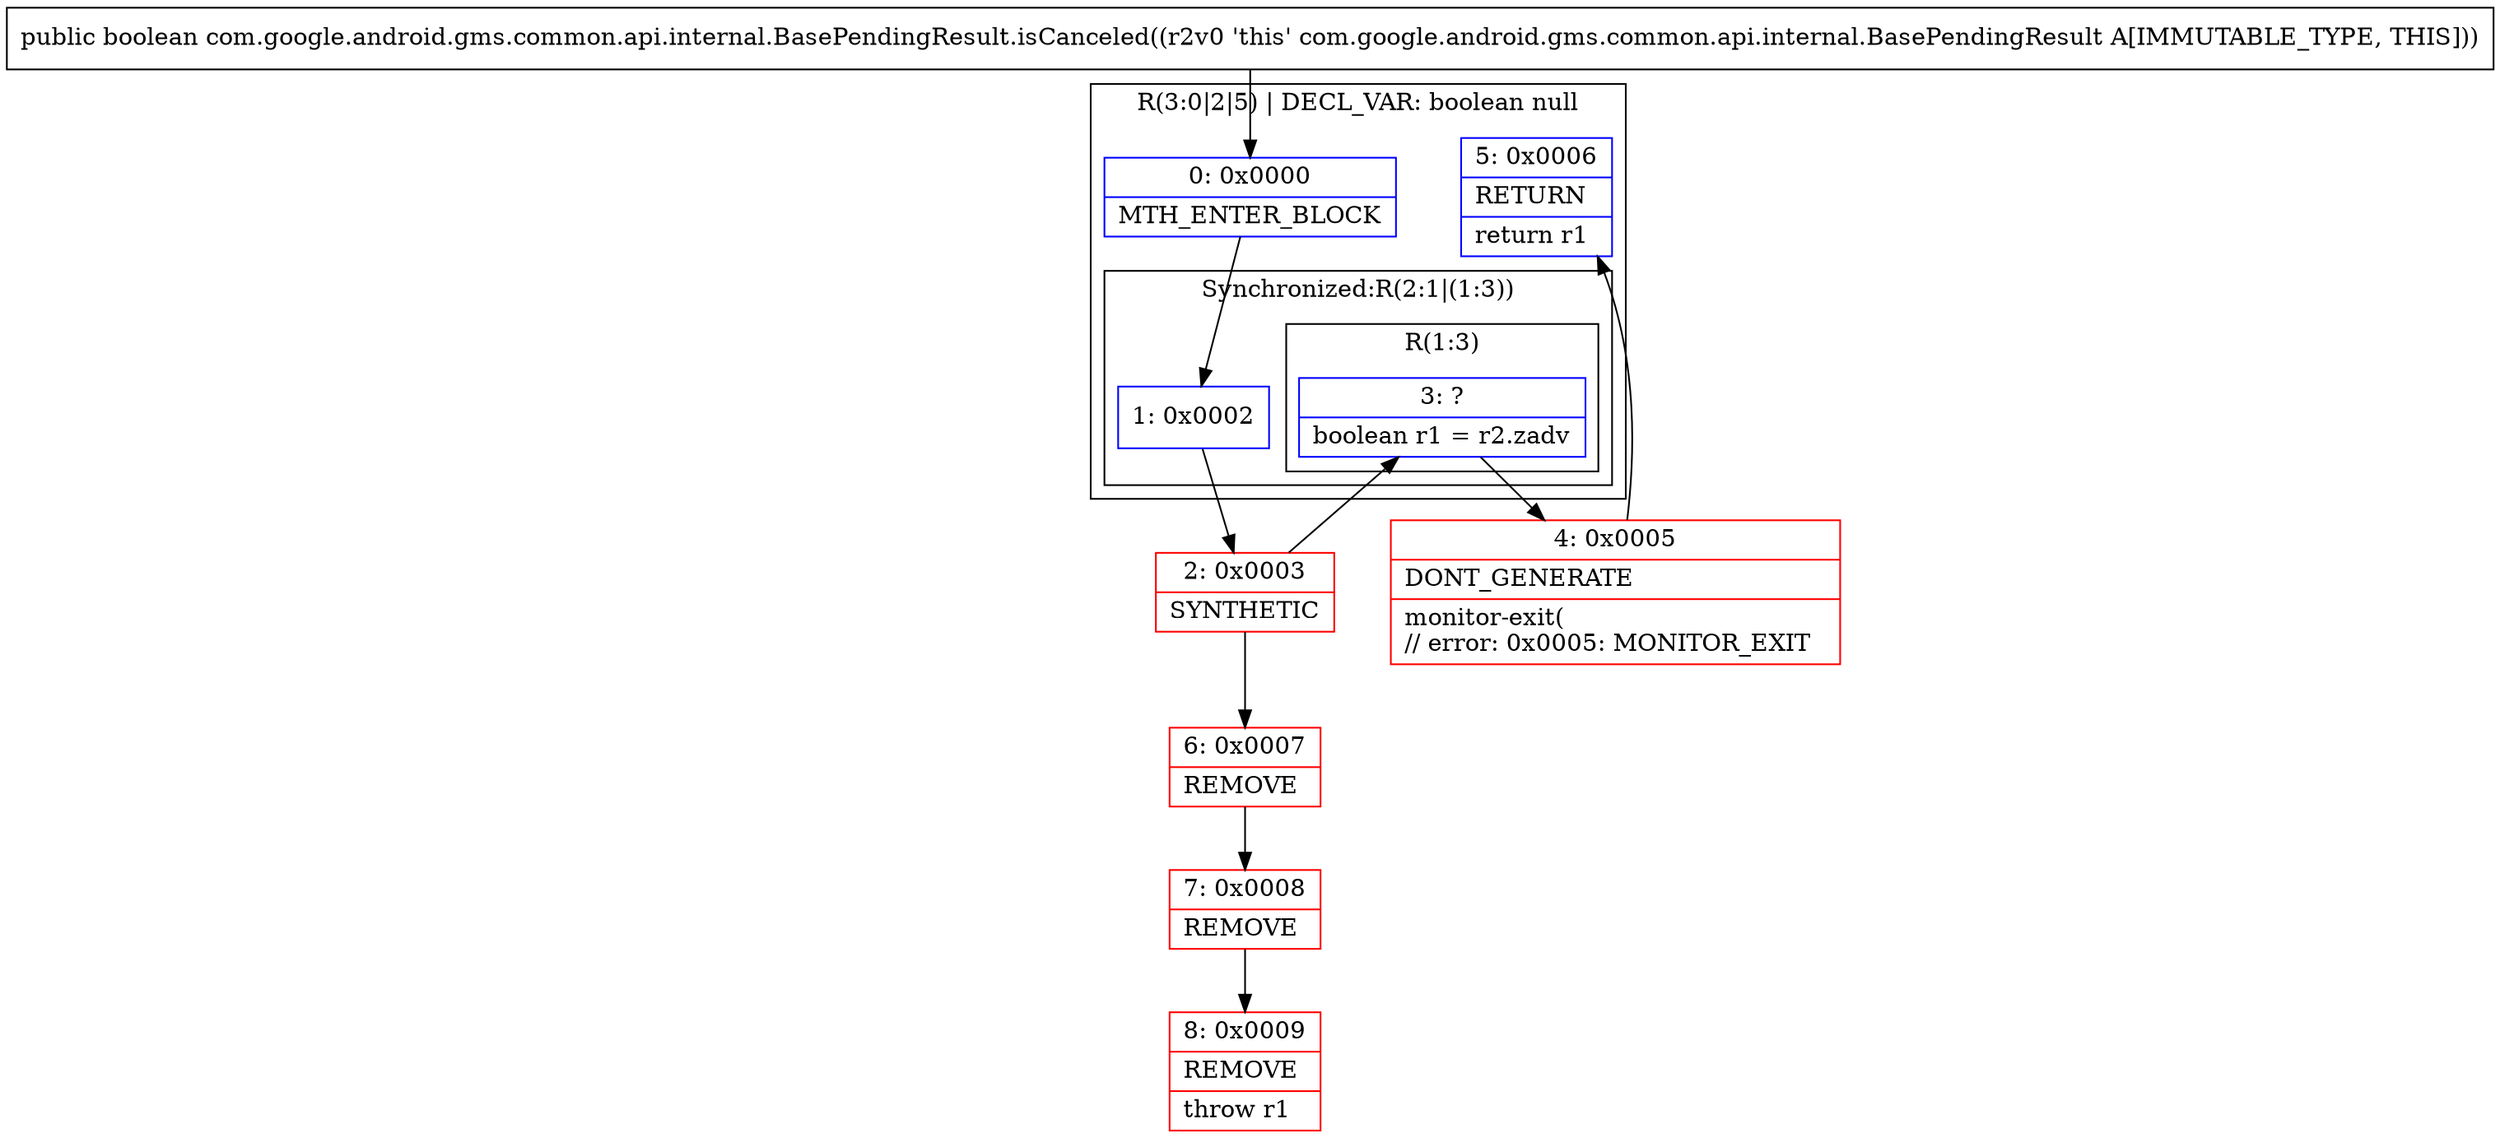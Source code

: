 digraph "CFG forcom.google.android.gms.common.api.internal.BasePendingResult.isCanceled()Z" {
subgraph cluster_Region_1249348641 {
label = "R(3:0|2|5) | DECL_VAR: boolean null\l";
node [shape=record,color=blue];
Node_0 [shape=record,label="{0\:\ 0x0000|MTH_ENTER_BLOCK\l}"];
subgraph cluster_SynchronizedRegion_1048406065 {
label = "Synchronized:R(2:1|(1:3))";
node [shape=record,color=blue];
Node_1 [shape=record,label="{1\:\ 0x0002}"];
subgraph cluster_Region_1654247915 {
label = "R(1:3)";
node [shape=record,color=blue];
Node_3 [shape=record,label="{3\:\ ?|boolean r1 = r2.zadv\l}"];
}
}
Node_5 [shape=record,label="{5\:\ 0x0006|RETURN\l|return r1\l}"];
}
Node_2 [shape=record,color=red,label="{2\:\ 0x0003|SYNTHETIC\l}"];
Node_4 [shape=record,color=red,label="{4\:\ 0x0005|DONT_GENERATE\l|monitor\-exit(\l\/\/ error: 0x0005: MONITOR_EXIT  \l}"];
Node_6 [shape=record,color=red,label="{6\:\ 0x0007|REMOVE\l}"];
Node_7 [shape=record,color=red,label="{7\:\ 0x0008|REMOVE\l}"];
Node_8 [shape=record,color=red,label="{8\:\ 0x0009|REMOVE\l|throw r1\l}"];
MethodNode[shape=record,label="{public boolean com.google.android.gms.common.api.internal.BasePendingResult.isCanceled((r2v0 'this' com.google.android.gms.common.api.internal.BasePendingResult A[IMMUTABLE_TYPE, THIS])) }"];
MethodNode -> Node_0;
Node_0 -> Node_1;
Node_1 -> Node_2;
Node_3 -> Node_4;
Node_2 -> Node_3;
Node_2 -> Node_6;
Node_4 -> Node_5;
Node_6 -> Node_7;
Node_7 -> Node_8;
}

